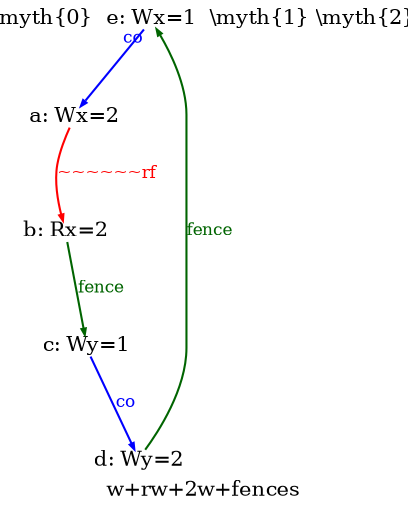 /* Generated, do not edit, edit img/wrw+2w+lwsyncs.litmus instead */
/* Generated, do not edit, edit img/wrw+2w+lwsyncs.litmus instead */
digraph G {

splines=spline;

/* legend */
fontsize=10;
label="w+rw+2w+fences";


/* the unlocked events */
proc0_label_node [shape=none, fontsize=10, label="\\myth{0}", pos="1.000000,0.588000!", fixedsize=true, width=0.455000, height=0.091875]
eiid0 [label="a: Wx=2", shape="none", fontsize=10, pos="1.000000,0.367500!", fixedsize="true", height="0.138889", width="0.486111"];
proc1_label_node [shape=none, fontsize=10, label="\\myth{1}", pos="1.700000,0.588000!", fixedsize=true, width=0.455000, height=0.091875]
eiid1 [label="b: Rx=2", shape="none", fontsize=10, pos="1.700000,0.367500!", fixedsize="true", height="0.138889", width="0.486111"];
eiid2 [label="c: Wy=1", shape="none", fontsize=10, pos="1.700000,0.000000!", fixedsize="true", height="0.138889", width="0.486111"];
proc2_label_node [shape=none, fontsize=10, label="\\myth{2}", pos="2.400000,0.588000!", fixedsize=true, width=0.455000, height=0.091875]
eiid3 [label="d: Wy=2", shape="none", fontsize=10, pos="2.400000,0.367500!", fixedsize="true", height="0.138889", width="0.486111"];
eiid4 [label="e: Wx=1", shape="none", fontsize=10, pos="2.400000,0.000000!", fixedsize="true", height="0.138889", width="0.486111"];

/* the intra_causality_data edges */


/* the intra_causality_control edges */

/* the poi edges */
/* the rfmap edges */
eiid0 -> eiid1 [label="~~~~~~rf", color="red", fontcolor="red", fontsize=8, arrowsize="0.300000"];


/* The viewed-before edges */
eiid1 -> eiid2 [label="fence", color="darkgreen", fontcolor="darkgreen", fontsize=8, arrowsize="0.300000"];
eiid4 -> eiid3 [label="fence", color="darkgreen", fontcolor="darkgreen", fontsize=8, arrowsize="0.300000", dir="back"];
eiid2 -> eiid3 [label="co", fontsize=8, arrowsize="0.300000", color="blue", fontcolor="blue"];
eiid4 -> eiid0 [taillabel="co", fontsize=8, arrowsize="0.300000", color="blue", fontcolor="blue"];
}
